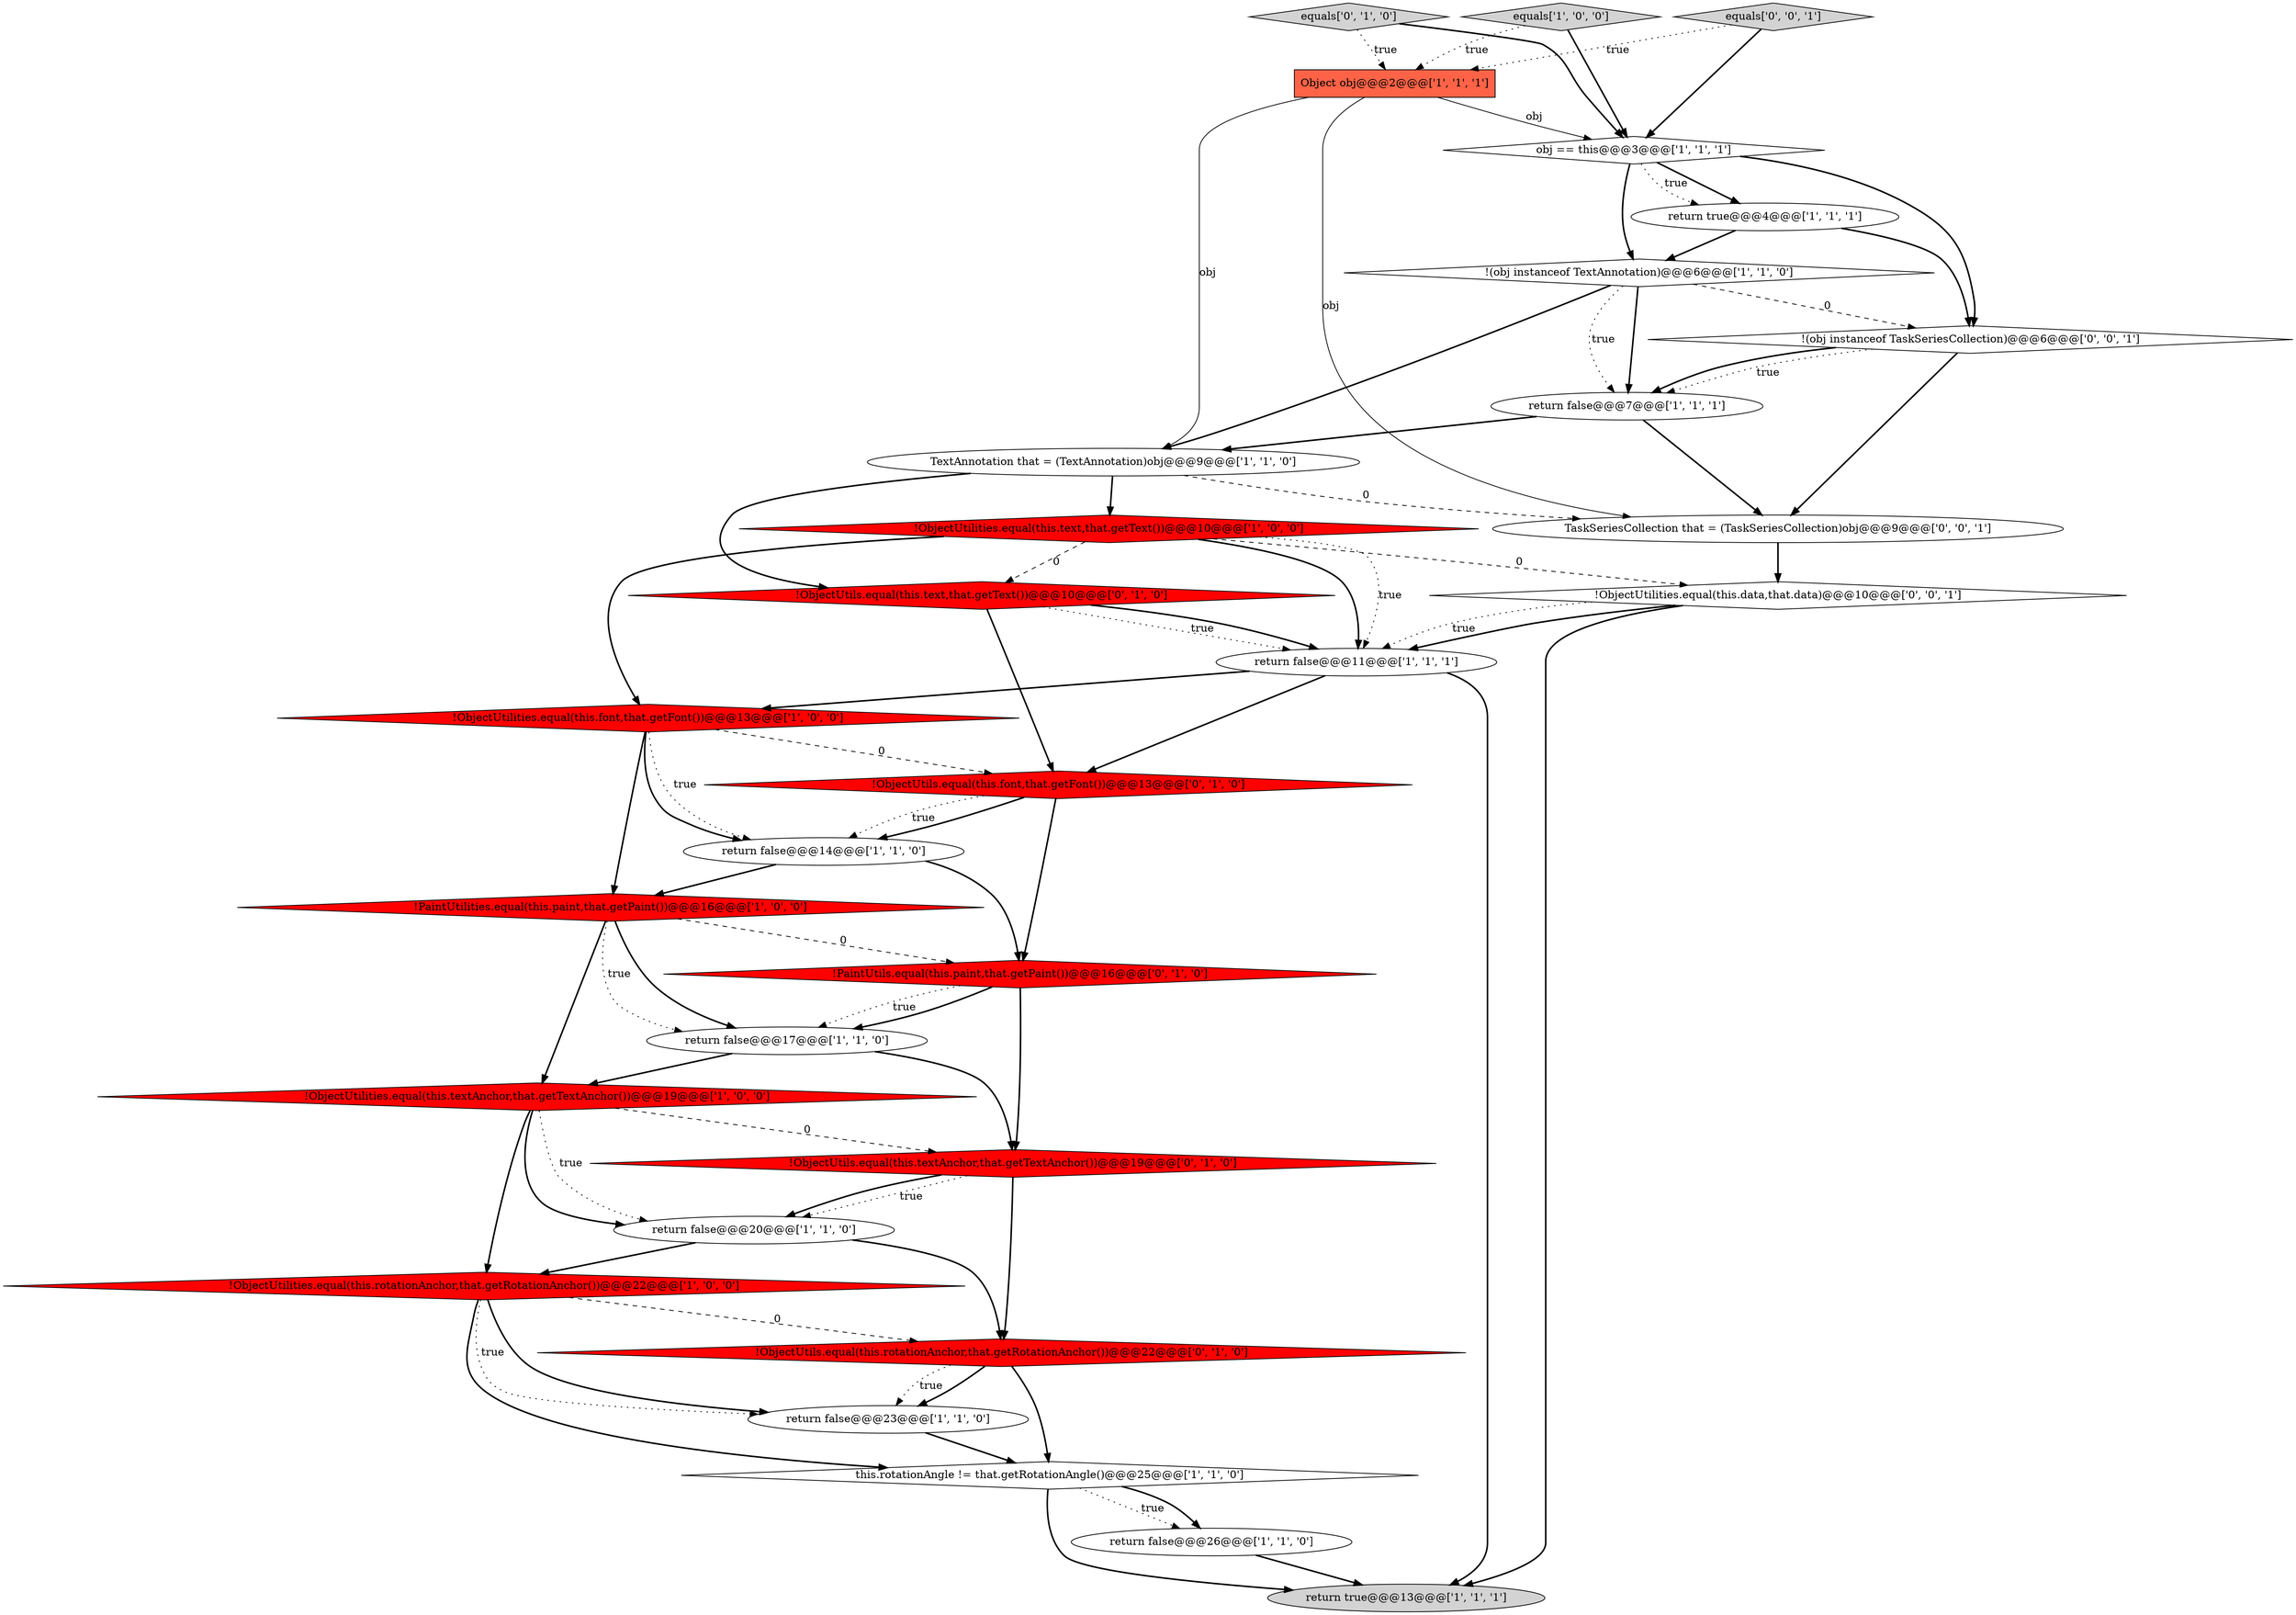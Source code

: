 digraph {
13 [style = filled, label = "this.rotationAngle != that.getRotationAngle()@@@25@@@['1', '1', '0']", fillcolor = white, shape = diamond image = "AAA0AAABBB1BBB"];
20 [style = filled, label = "!ObjectUtils.equal(this.rotationAnchor,that.getRotationAnchor())@@@22@@@['0', '1', '0']", fillcolor = red, shape = diamond image = "AAA1AAABBB2BBB"];
21 [style = filled, label = "equals['0', '1', '0']", fillcolor = lightgray, shape = diamond image = "AAA0AAABBB2BBB"];
28 [style = filled, label = "!ObjectUtilities.equal(this.data,that.data)@@@10@@@['0', '0', '1']", fillcolor = white, shape = diamond image = "AAA0AAABBB3BBB"];
11 [style = filled, label = "equals['1', '0', '0']", fillcolor = lightgray, shape = diamond image = "AAA0AAABBB1BBB"];
6 [style = filled, label = "Object obj@@@2@@@['1', '1', '1']", fillcolor = tomato, shape = box image = "AAA0AAABBB1BBB"];
12 [style = filled, label = "return false@@@23@@@['1', '1', '0']", fillcolor = white, shape = ellipse image = "AAA0AAABBB1BBB"];
17 [style = filled, label = "!ObjectUtilities.equal(this.textAnchor,that.getTextAnchor())@@@19@@@['1', '0', '0']", fillcolor = red, shape = diamond image = "AAA1AAABBB1BBB"];
26 [style = filled, label = "!(obj instanceof TaskSeriesCollection)@@@6@@@['0', '0', '1']", fillcolor = white, shape = diamond image = "AAA0AAABBB3BBB"];
23 [style = filled, label = "!PaintUtils.equal(this.paint,that.getPaint())@@@16@@@['0', '1', '0']", fillcolor = red, shape = diamond image = "AAA1AAABBB2BBB"];
3 [style = filled, label = "return false@@@11@@@['1', '1', '1']", fillcolor = white, shape = ellipse image = "AAA0AAABBB1BBB"];
15 [style = filled, label = "return true@@@13@@@['1', '1', '1']", fillcolor = lightgray, shape = ellipse image = "AAA0AAABBB1BBB"];
19 [style = filled, label = "!ObjectUtilities.equal(this.text,that.getText())@@@10@@@['1', '0', '0']", fillcolor = red, shape = diamond image = "AAA1AAABBB1BBB"];
4 [style = filled, label = "return false@@@7@@@['1', '1', '1']", fillcolor = white, shape = ellipse image = "AAA0AAABBB1BBB"];
14 [style = filled, label = "!PaintUtilities.equal(this.paint,that.getPaint())@@@16@@@['1', '0', '0']", fillcolor = red, shape = diamond image = "AAA1AAABBB1BBB"];
24 [style = filled, label = "!ObjectUtils.equal(this.text,that.getText())@@@10@@@['0', '1', '0']", fillcolor = red, shape = diamond image = "AAA1AAABBB2BBB"];
25 [style = filled, label = "!ObjectUtils.equal(this.font,that.getFont())@@@13@@@['0', '1', '0']", fillcolor = red, shape = diamond image = "AAA1AAABBB2BBB"];
9 [style = filled, label = "obj == this@@@3@@@['1', '1', '1']", fillcolor = white, shape = diamond image = "AAA0AAABBB1BBB"];
18 [style = filled, label = "!ObjectUtilities.equal(this.font,that.getFont())@@@13@@@['1', '0', '0']", fillcolor = red, shape = diamond image = "AAA1AAABBB1BBB"];
22 [style = filled, label = "!ObjectUtils.equal(this.textAnchor,that.getTextAnchor())@@@19@@@['0', '1', '0']", fillcolor = red, shape = diamond image = "AAA1AAABBB2BBB"];
10 [style = filled, label = "return false@@@14@@@['1', '1', '0']", fillcolor = white, shape = ellipse image = "AAA0AAABBB1BBB"];
16 [style = filled, label = "!(obj instanceof TextAnnotation)@@@6@@@['1', '1', '0']", fillcolor = white, shape = diamond image = "AAA0AAABBB1BBB"];
0 [style = filled, label = "return false@@@17@@@['1', '1', '0']", fillcolor = white, shape = ellipse image = "AAA0AAABBB1BBB"];
27 [style = filled, label = "TaskSeriesCollection that = (TaskSeriesCollection)obj@@@9@@@['0', '0', '1']", fillcolor = white, shape = ellipse image = "AAA0AAABBB3BBB"];
29 [style = filled, label = "equals['0', '0', '1']", fillcolor = lightgray, shape = diamond image = "AAA0AAABBB3BBB"];
2 [style = filled, label = "return true@@@4@@@['1', '1', '1']", fillcolor = white, shape = ellipse image = "AAA0AAABBB1BBB"];
7 [style = filled, label = "TextAnnotation that = (TextAnnotation)obj@@@9@@@['1', '1', '0']", fillcolor = white, shape = ellipse image = "AAA0AAABBB1BBB"];
8 [style = filled, label = "!ObjectUtilities.equal(this.rotationAnchor,that.getRotationAnchor())@@@22@@@['1', '0', '0']", fillcolor = red, shape = diamond image = "AAA1AAABBB1BBB"];
5 [style = filled, label = "return false@@@26@@@['1', '1', '0']", fillcolor = white, shape = ellipse image = "AAA0AAABBB1BBB"];
1 [style = filled, label = "return false@@@20@@@['1', '1', '0']", fillcolor = white, shape = ellipse image = "AAA0AAABBB1BBB"];
17->8 [style = bold, label=""];
29->6 [style = dotted, label="true"];
19->18 [style = bold, label=""];
2->26 [style = bold, label=""];
20->13 [style = bold, label=""];
1->8 [style = bold, label=""];
28->15 [style = bold, label=""];
17->1 [style = bold, label=""];
14->0 [style = dotted, label="true"];
10->14 [style = bold, label=""];
9->2 [style = bold, label=""];
3->25 [style = bold, label=""];
28->3 [style = dotted, label="true"];
0->17 [style = bold, label=""];
17->1 [style = dotted, label="true"];
25->23 [style = bold, label=""];
27->28 [style = bold, label=""];
29->9 [style = bold, label=""];
8->20 [style = dashed, label="0"];
16->7 [style = bold, label=""];
17->22 [style = dashed, label="0"];
1->20 [style = bold, label=""];
5->15 [style = bold, label=""];
14->17 [style = bold, label=""];
6->7 [style = solid, label="obj"];
13->5 [style = dotted, label="true"];
3->15 [style = bold, label=""];
16->4 [style = dotted, label="true"];
11->9 [style = bold, label=""];
23->0 [style = bold, label=""];
26->4 [style = bold, label=""];
9->16 [style = bold, label=""];
4->7 [style = bold, label=""];
3->18 [style = bold, label=""];
7->27 [style = dashed, label="0"];
18->10 [style = dotted, label="true"];
9->26 [style = bold, label=""];
16->26 [style = dashed, label="0"];
12->13 [style = bold, label=""];
26->27 [style = bold, label=""];
7->24 [style = bold, label=""];
22->1 [style = dotted, label="true"];
21->9 [style = bold, label=""];
14->23 [style = dashed, label="0"];
23->22 [style = bold, label=""];
8->12 [style = dotted, label="true"];
18->10 [style = bold, label=""];
14->0 [style = bold, label=""];
22->20 [style = bold, label=""];
19->3 [style = dotted, label="true"];
11->6 [style = dotted, label="true"];
24->25 [style = bold, label=""];
9->2 [style = dotted, label="true"];
10->23 [style = bold, label=""];
0->22 [style = bold, label=""];
4->27 [style = bold, label=""];
19->28 [style = dashed, label="0"];
6->27 [style = solid, label="obj"];
20->12 [style = bold, label=""];
13->5 [style = bold, label=""];
25->10 [style = bold, label=""];
19->24 [style = dashed, label="0"];
20->12 [style = dotted, label="true"];
24->3 [style = dotted, label="true"];
25->10 [style = dotted, label="true"];
13->15 [style = bold, label=""];
26->4 [style = dotted, label="true"];
16->4 [style = bold, label=""];
22->1 [style = bold, label=""];
28->3 [style = bold, label=""];
6->9 [style = solid, label="obj"];
7->19 [style = bold, label=""];
19->3 [style = bold, label=""];
18->14 [style = bold, label=""];
23->0 [style = dotted, label="true"];
8->12 [style = bold, label=""];
24->3 [style = bold, label=""];
18->25 [style = dashed, label="0"];
8->13 [style = bold, label=""];
21->6 [style = dotted, label="true"];
2->16 [style = bold, label=""];
}
